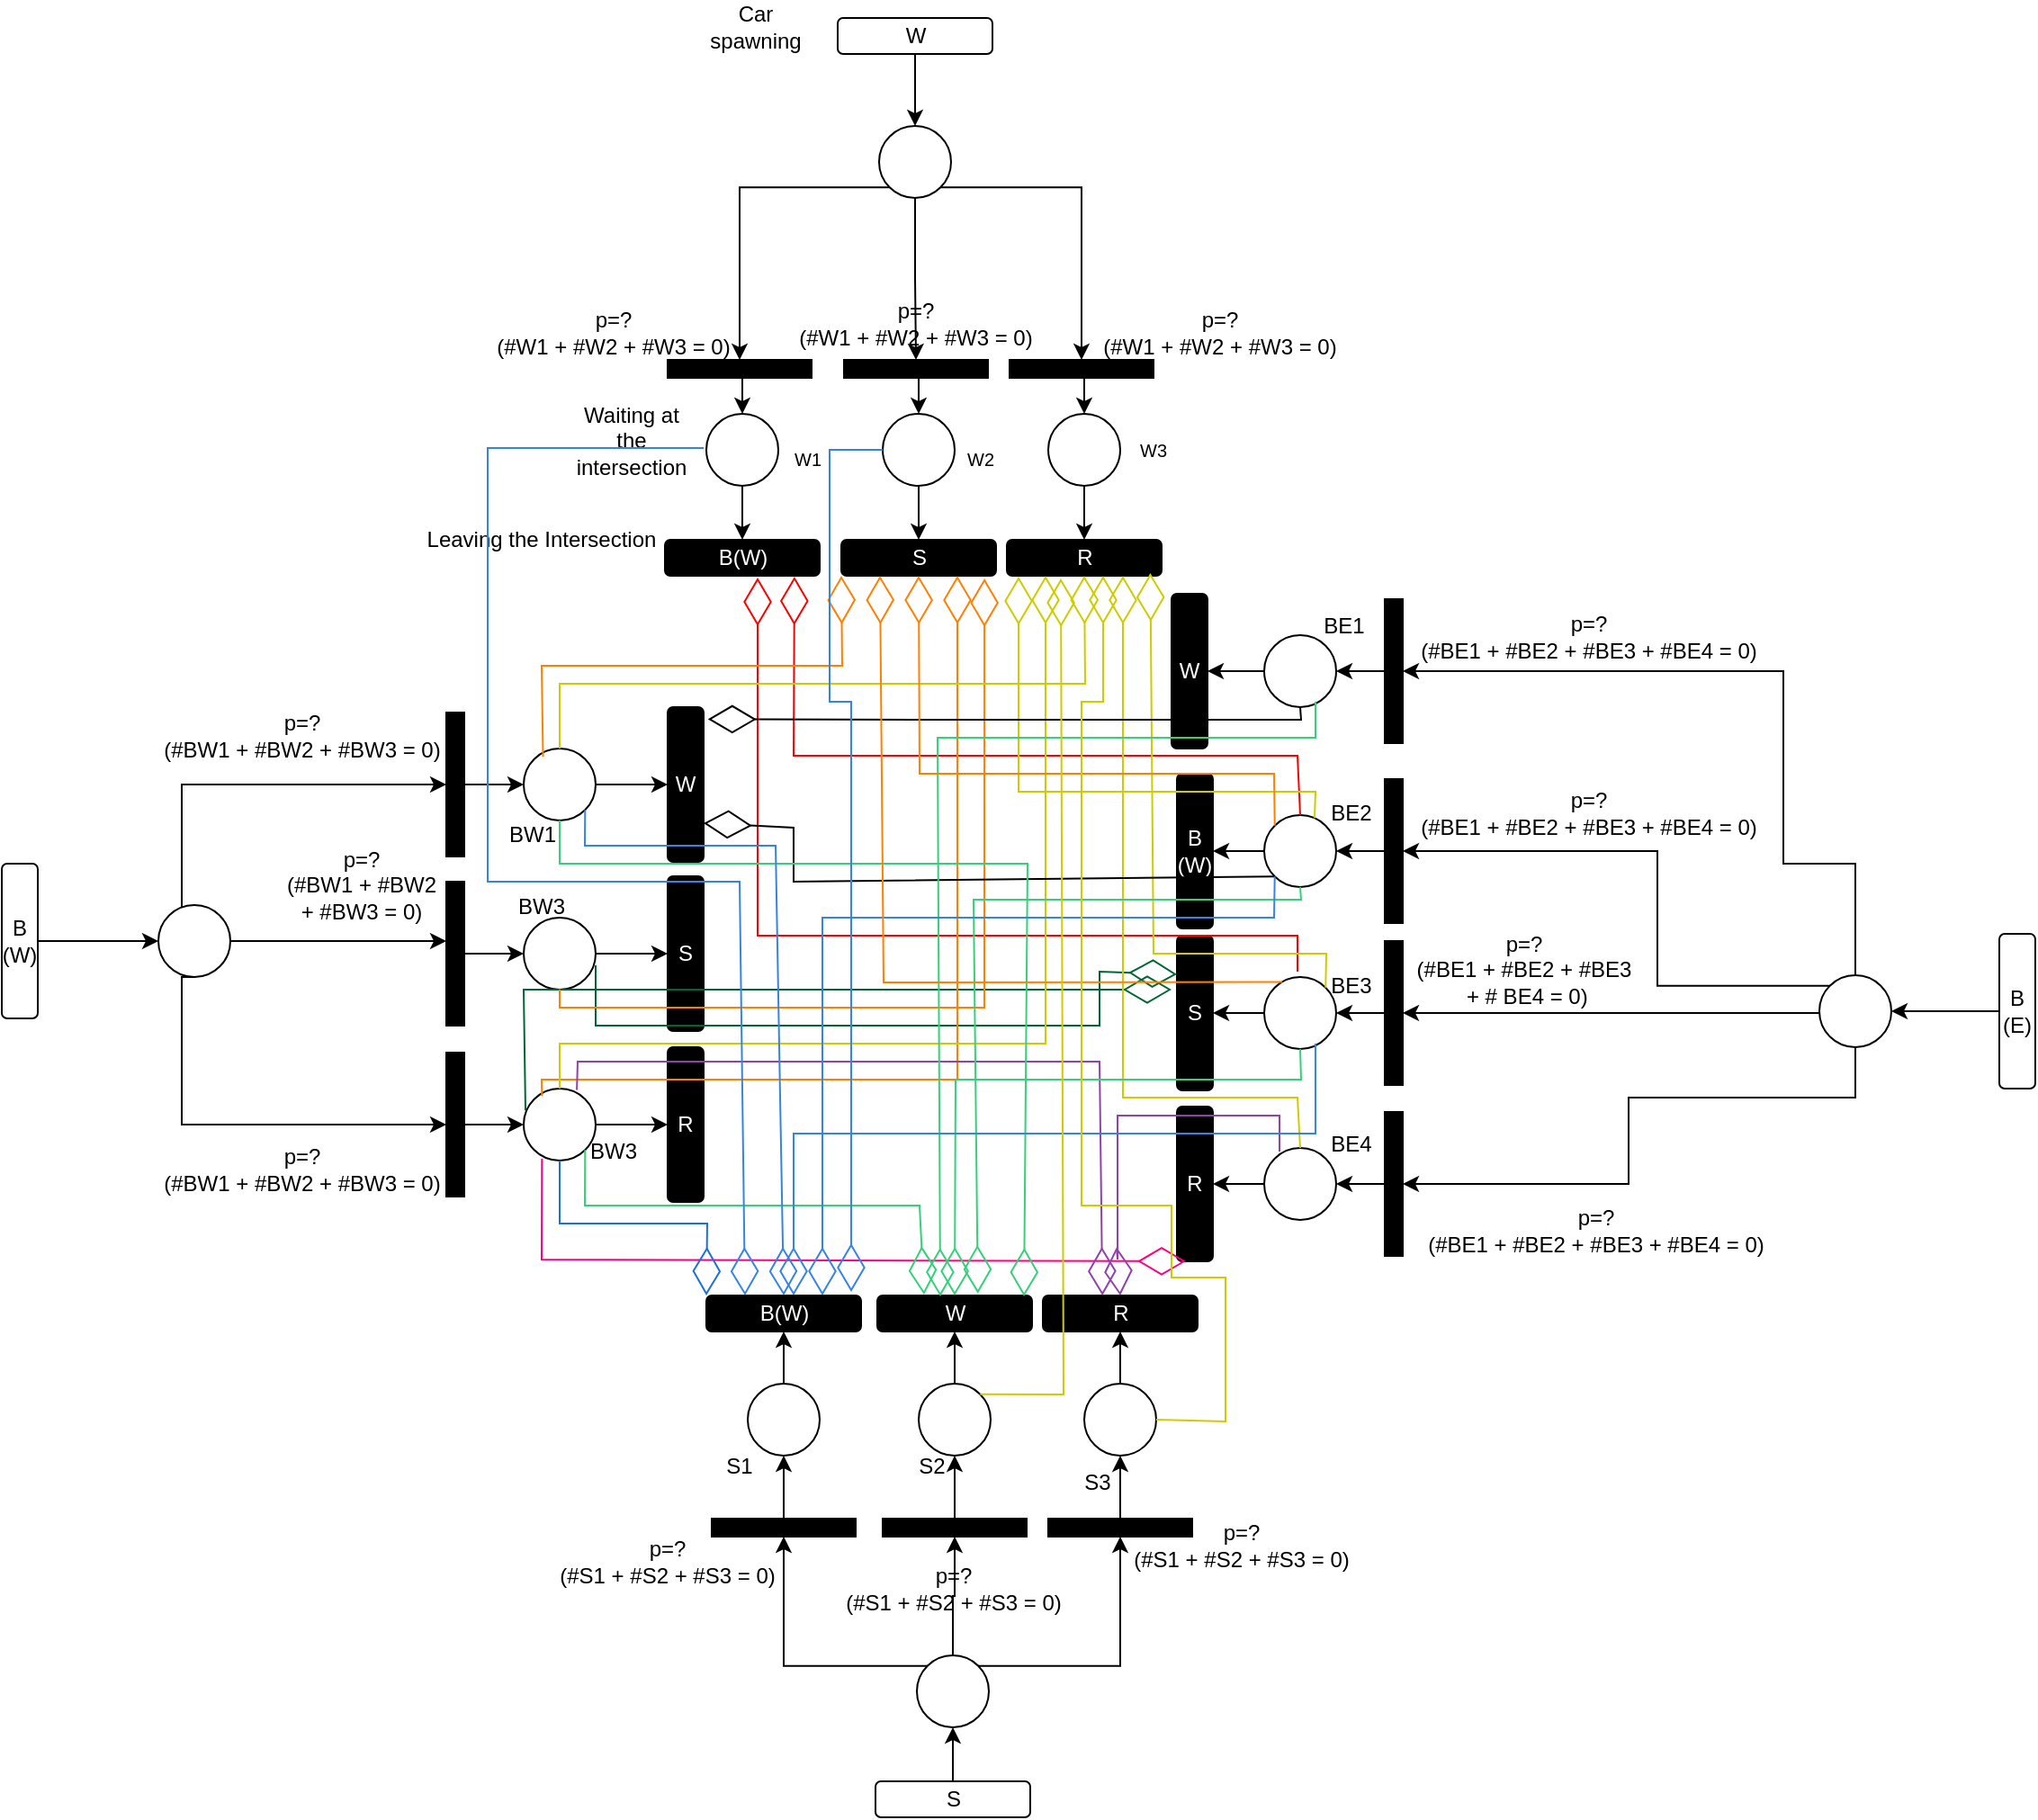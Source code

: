 <mxfile version="21.3.4" type="device">
  <diagram name="Seite-1" id="J1JaH65oGhmVgW9sgg0d">
    <mxGraphModel dx="1873" dy="1652" grid="1" gridSize="10" guides="1" tooltips="1" connect="1" arrows="1" fold="1" page="1" pageScale="1" pageWidth="827" pageHeight="1169" math="0" shadow="0">
      <root>
        <mxCell id="0" />
        <mxCell id="1" parent="0" />
        <mxCell id="2KHo1GsG6ItX4onLpzNj-12" style="edgeStyle=orthogonalEdgeStyle;rounded=0;orthogonalLoop=1;jettySize=auto;html=1;exitX=0;exitY=1;exitDx=0;exitDy=0;entryX=0.5;entryY=0;entryDx=0;entryDy=0;" parent="1" source="2KHo1GsG6ItX4onLpzNj-1" target="2KHo1GsG6ItX4onLpzNj-2" edge="1">
          <mxGeometry relative="1" as="geometry" />
        </mxCell>
        <mxCell id="2KHo1GsG6ItX4onLpzNj-13" style="edgeStyle=orthogonalEdgeStyle;rounded=0;orthogonalLoop=1;jettySize=auto;html=1;exitX=0.5;exitY=1;exitDx=0;exitDy=0;entryX=0.5;entryY=0;entryDx=0;entryDy=0;" parent="1" source="2KHo1GsG6ItX4onLpzNj-1" target="2KHo1GsG6ItX4onLpzNj-4" edge="1">
          <mxGeometry relative="1" as="geometry" />
        </mxCell>
        <mxCell id="2KHo1GsG6ItX4onLpzNj-14" style="edgeStyle=orthogonalEdgeStyle;rounded=0;orthogonalLoop=1;jettySize=auto;html=1;exitX=1;exitY=1;exitDx=0;exitDy=0;entryX=0.5;entryY=0;entryDx=0;entryDy=0;" parent="1" source="2KHo1GsG6ItX4onLpzNj-1" target="2KHo1GsG6ItX4onLpzNj-5" edge="1">
          <mxGeometry relative="1" as="geometry" />
        </mxCell>
        <mxCell id="2KHo1GsG6ItX4onLpzNj-1" value="" style="ellipse;whiteSpace=wrap;html=1;aspect=fixed;" parent="1" vertex="1">
          <mxGeometry x="387.5" y="30" width="40" height="40" as="geometry" />
        </mxCell>
        <mxCell id="2KHo1GsG6ItX4onLpzNj-19" style="edgeStyle=orthogonalEdgeStyle;rounded=0;orthogonalLoop=1;jettySize=auto;html=1;exitX=0.5;exitY=1;exitDx=0;exitDy=0;entryX=0.5;entryY=0;entryDx=0;entryDy=0;" parent="1" source="2KHo1GsG6ItX4onLpzNj-2" target="2KHo1GsG6ItX4onLpzNj-16" edge="1">
          <mxGeometry relative="1" as="geometry">
            <mxPoint x="310" y="180" as="targetPoint" />
          </mxGeometry>
        </mxCell>
        <mxCell id="2KHo1GsG6ItX4onLpzNj-2" value="" style="rounded=0;whiteSpace=wrap;html=1;fillColor=#000000;" parent="1" vertex="1">
          <mxGeometry x="270" y="160" width="80" height="10" as="geometry" />
        </mxCell>
        <mxCell id="ER3_RZUJ1QpRDtZuvYKQ-4" style="edgeStyle=orthogonalEdgeStyle;rounded=0;orthogonalLoop=1;jettySize=auto;html=1;" parent="1" source="2KHo1GsG6ItX4onLpzNj-3" target="2KHo1GsG6ItX4onLpzNj-1" edge="1">
          <mxGeometry relative="1" as="geometry" />
        </mxCell>
        <mxCell id="2KHo1GsG6ItX4onLpzNj-3" value="W" style="rounded=1;whiteSpace=wrap;html=1;" parent="1" vertex="1">
          <mxGeometry x="364.5" y="-30" width="86" height="20" as="geometry" />
        </mxCell>
        <mxCell id="2KHo1GsG6ItX4onLpzNj-20" style="edgeStyle=orthogonalEdgeStyle;rounded=0;orthogonalLoop=1;jettySize=auto;html=1;exitX=0.5;exitY=1;exitDx=0;exitDy=0;entryX=0.5;entryY=0;entryDx=0;entryDy=0;" parent="1" source="2KHo1GsG6ItX4onLpzNj-4" target="2KHo1GsG6ItX4onLpzNj-17" edge="1">
          <mxGeometry relative="1" as="geometry" />
        </mxCell>
        <mxCell id="2KHo1GsG6ItX4onLpzNj-4" value="" style="rounded=0;whiteSpace=wrap;html=1;fillColor=#000000;" parent="1" vertex="1">
          <mxGeometry x="368" y="160" width="80" height="10" as="geometry" />
        </mxCell>
        <mxCell id="2KHo1GsG6ItX4onLpzNj-21" style="edgeStyle=orthogonalEdgeStyle;rounded=0;orthogonalLoop=1;jettySize=auto;html=1;exitX=0.5;exitY=1;exitDx=0;exitDy=0;entryX=0.5;entryY=0;entryDx=0;entryDy=0;" parent="1" source="2KHo1GsG6ItX4onLpzNj-5" target="2KHo1GsG6ItX4onLpzNj-18" edge="1">
          <mxGeometry relative="1" as="geometry" />
        </mxCell>
        <mxCell id="2KHo1GsG6ItX4onLpzNj-5" value="" style="rounded=0;whiteSpace=wrap;html=1;fillColor=#000000;" parent="1" vertex="1">
          <mxGeometry x="460" y="160" width="80" height="10" as="geometry" />
        </mxCell>
        <mxCell id="2KHo1GsG6ItX4onLpzNj-26" style="edgeStyle=orthogonalEdgeStyle;rounded=0;orthogonalLoop=1;jettySize=auto;html=1;exitX=0.5;exitY=1;exitDx=0;exitDy=0;entryX=0.5;entryY=0;entryDx=0;entryDy=0;" parent="1" source="2KHo1GsG6ItX4onLpzNj-16" target="2KHo1GsG6ItX4onLpzNj-25" edge="1">
          <mxGeometry relative="1" as="geometry" />
        </mxCell>
        <mxCell id="2KHo1GsG6ItX4onLpzNj-16" value="" style="ellipse;whiteSpace=wrap;html=1;aspect=fixed;" parent="1" vertex="1">
          <mxGeometry x="291.5" y="190" width="40" height="40" as="geometry" />
        </mxCell>
        <mxCell id="2KHo1GsG6ItX4onLpzNj-28" style="edgeStyle=orthogonalEdgeStyle;rounded=0;orthogonalLoop=1;jettySize=auto;html=1;exitX=0.5;exitY=1;exitDx=0;exitDy=0;" parent="1" source="2KHo1GsG6ItX4onLpzNj-17" target="2KHo1GsG6ItX4onLpzNj-27" edge="1">
          <mxGeometry relative="1" as="geometry" />
        </mxCell>
        <mxCell id="2KHo1GsG6ItX4onLpzNj-17" value="" style="ellipse;whiteSpace=wrap;html=1;aspect=fixed;" parent="1" vertex="1">
          <mxGeometry x="389.5" y="190" width="40" height="40" as="geometry" />
        </mxCell>
        <mxCell id="2KHo1GsG6ItX4onLpzNj-30" style="edgeStyle=orthogonalEdgeStyle;rounded=0;orthogonalLoop=1;jettySize=auto;html=1;exitX=0.5;exitY=1;exitDx=0;exitDy=0;entryX=0.5;entryY=0;entryDx=0;entryDy=0;" parent="1" source="2KHo1GsG6ItX4onLpzNj-18" target="2KHo1GsG6ItX4onLpzNj-29" edge="1">
          <mxGeometry relative="1" as="geometry" />
        </mxCell>
        <mxCell id="2KHo1GsG6ItX4onLpzNj-18" value="" style="ellipse;whiteSpace=wrap;html=1;aspect=fixed;" parent="1" vertex="1">
          <mxGeometry x="481.5" y="190" width="40" height="40" as="geometry" />
        </mxCell>
        <mxCell id="2KHo1GsG6ItX4onLpzNj-25" value="&lt;span style=&quot;background-color: rgb(0, 0, 0);&quot;&gt;&lt;font color=&quot;#ffffff&quot;&gt;B(W)&lt;/font&gt;&lt;/span&gt;" style="rounded=1;whiteSpace=wrap;html=1;fillColor=#000000;" parent="1" vertex="1">
          <mxGeometry x="268.5" y="260" width="86" height="20" as="geometry" />
        </mxCell>
        <mxCell id="2KHo1GsG6ItX4onLpzNj-27" value="&lt;font color=&quot;#ffffff&quot;&gt;S&lt;/font&gt;" style="rounded=1;whiteSpace=wrap;html=1;fillColor=#000000;" parent="1" vertex="1">
          <mxGeometry x="366.5" y="260" width="86" height="20" as="geometry" />
        </mxCell>
        <mxCell id="2KHo1GsG6ItX4onLpzNj-29" value="&lt;font color=&quot;#ffffff&quot;&gt;R&lt;/font&gt;" style="rounded=1;whiteSpace=wrap;html=1;fillColor=#000000;" parent="1" vertex="1">
          <mxGeometry x="458.5" y="260" width="86" height="20" as="geometry" />
        </mxCell>
        <mxCell id="2KHo1GsG6ItX4onLpzNj-31" style="edgeStyle=orthogonalEdgeStyle;rounded=0;orthogonalLoop=1;jettySize=auto;html=1;exitX=0;exitY=0;exitDx=0;exitDy=0;entryX=0.5;entryY=0;entryDx=0;entryDy=0;" parent="1" source="2KHo1GsG6ItX4onLpzNj-34" target="2KHo1GsG6ItX4onLpzNj-36" edge="1">
          <mxGeometry relative="1" as="geometry">
            <Array as="points">
              <mxPoint x="820" y="508" />
              <mxPoint x="820" y="433" />
            </Array>
          </mxGeometry>
        </mxCell>
        <mxCell id="2KHo1GsG6ItX4onLpzNj-32" style="edgeStyle=orthogonalEdgeStyle;rounded=0;orthogonalLoop=1;jettySize=auto;html=1;entryX=0.5;entryY=0;entryDx=0;entryDy=0;exitX=0;exitY=0.5;exitDx=0;exitDy=0;" parent="1" source="2KHo1GsG6ItX4onLpzNj-34" target="2KHo1GsG6ItX4onLpzNj-40" edge="1">
          <mxGeometry relative="1" as="geometry">
            <mxPoint x="940" y="530" as="sourcePoint" />
            <Array as="points">
              <mxPoint x="870" y="523" />
              <mxPoint x="870" y="523" />
            </Array>
          </mxGeometry>
        </mxCell>
        <mxCell id="2KHo1GsG6ItX4onLpzNj-33" style="edgeStyle=orthogonalEdgeStyle;rounded=0;orthogonalLoop=1;jettySize=auto;html=1;exitX=0.5;exitY=1;exitDx=0;exitDy=0;entryX=0.5;entryY=0;entryDx=0;entryDy=0;" parent="1" source="2KHo1GsG6ItX4onLpzNj-34" target="2KHo1GsG6ItX4onLpzNj-42" edge="1">
          <mxGeometry relative="1" as="geometry">
            <Array as="points">
              <mxPoint x="930" y="570" />
              <mxPoint x="804" y="570" />
              <mxPoint x="804" y="618" />
            </Array>
          </mxGeometry>
        </mxCell>
        <mxCell id="2KHo1GsG6ItX4onLpzNj-118" style="edgeStyle=orthogonalEdgeStyle;rounded=0;orthogonalLoop=1;jettySize=auto;html=1;exitX=0.5;exitY=0;exitDx=0;exitDy=0;entryX=0.5;entryY=0;entryDx=0;entryDy=0;" parent="1" source="2KHo1GsG6ItX4onLpzNj-34" target="2KHo1GsG6ItX4onLpzNj-115" edge="1">
          <mxGeometry relative="1" as="geometry">
            <Array as="points">
              <mxPoint x="930" y="440" />
              <mxPoint x="890" y="440" />
              <mxPoint x="890" y="333" />
            </Array>
          </mxGeometry>
        </mxCell>
        <mxCell id="2KHo1GsG6ItX4onLpzNj-34" value="" style="ellipse;whiteSpace=wrap;html=1;aspect=fixed;flipH=1;flipV=1;" parent="1" vertex="1">
          <mxGeometry x="910" y="502" width="40" height="40" as="geometry" />
        </mxCell>
        <mxCell id="2KHo1GsG6ItX4onLpzNj-35" style="edgeStyle=orthogonalEdgeStyle;rounded=0;orthogonalLoop=1;jettySize=auto;html=1;exitX=0.5;exitY=1;exitDx=0;exitDy=0;" parent="1" source="2KHo1GsG6ItX4onLpzNj-36" target="2KHo1GsG6ItX4onLpzNj-44" edge="1">
          <mxGeometry relative="1" as="geometry" />
        </mxCell>
        <mxCell id="2KHo1GsG6ItX4onLpzNj-36" value="" style="rounded=0;whiteSpace=wrap;html=1;flipH=1;flipV=1;direction=south;fillColor=#000000;" parent="1" vertex="1">
          <mxGeometry x="668.5" y="393" width="10" height="80" as="geometry" />
        </mxCell>
        <mxCell id="2KHo1GsG6ItX4onLpzNj-37" style="edgeStyle=orthogonalEdgeStyle;rounded=0;orthogonalLoop=1;jettySize=auto;html=1;exitX=0.5;exitY=1;exitDx=0;exitDy=0;" parent="1" source="2KHo1GsG6ItX4onLpzNj-38" target="2KHo1GsG6ItX4onLpzNj-34" edge="1">
          <mxGeometry relative="1" as="geometry" />
        </mxCell>
        <mxCell id="2KHo1GsG6ItX4onLpzNj-38" value="&lt;div&gt;B&lt;/div&gt;&lt;div&gt;(E)&lt;/div&gt;" style="rounded=1;whiteSpace=wrap;html=1;flipH=1;flipV=1;direction=south;" parent="1" vertex="1">
          <mxGeometry x="1010" y="479" width="20" height="86" as="geometry" />
        </mxCell>
        <mxCell id="2KHo1GsG6ItX4onLpzNj-39" style="edgeStyle=orthogonalEdgeStyle;rounded=0;orthogonalLoop=1;jettySize=auto;html=1;exitX=0.5;exitY=1;exitDx=0;exitDy=0;entryX=1;entryY=0.5;entryDx=0;entryDy=0;" parent="1" source="2KHo1GsG6ItX4onLpzNj-40" target="2KHo1GsG6ItX4onLpzNj-46" edge="1">
          <mxGeometry relative="1" as="geometry" />
        </mxCell>
        <mxCell id="2KHo1GsG6ItX4onLpzNj-40" value="" style="rounded=0;whiteSpace=wrap;html=1;flipH=1;flipV=1;direction=south;fillColor=#000000;" parent="1" vertex="1">
          <mxGeometry x="668.5" y="483" width="10" height="80" as="geometry" />
        </mxCell>
        <mxCell id="2KHo1GsG6ItX4onLpzNj-41" style="edgeStyle=orthogonalEdgeStyle;rounded=0;orthogonalLoop=1;jettySize=auto;html=1;exitX=0.5;exitY=1;exitDx=0;exitDy=0;entryX=1;entryY=0.5;entryDx=0;entryDy=0;" parent="1" source="2KHo1GsG6ItX4onLpzNj-42" target="2KHo1GsG6ItX4onLpzNj-48" edge="1">
          <mxGeometry relative="1" as="geometry" />
        </mxCell>
        <mxCell id="2KHo1GsG6ItX4onLpzNj-42" value="" style="rounded=0;whiteSpace=wrap;html=1;flipH=1;flipV=1;direction=south;fillColor=#000000;" parent="1" vertex="1">
          <mxGeometry x="668.5" y="578" width="10" height="80" as="geometry" />
        </mxCell>
        <mxCell id="2KHo1GsG6ItX4onLpzNj-43" style="edgeStyle=orthogonalEdgeStyle;rounded=0;orthogonalLoop=1;jettySize=auto;html=1;entryX=0.5;entryY=0;entryDx=0;entryDy=0;" parent="1" source="2KHo1GsG6ItX4onLpzNj-44" target="2KHo1GsG6ItX4onLpzNj-49" edge="1">
          <mxGeometry relative="1" as="geometry" />
        </mxCell>
        <mxCell id="2KHo1GsG6ItX4onLpzNj-44" value="" style="ellipse;whiteSpace=wrap;html=1;aspect=fixed;flipH=1;flipV=1;" parent="1" vertex="1">
          <mxGeometry x="601.5" y="413" width="40" height="40" as="geometry" />
        </mxCell>
        <mxCell id="2KHo1GsG6ItX4onLpzNj-45" style="edgeStyle=orthogonalEdgeStyle;rounded=0;orthogonalLoop=1;jettySize=auto;html=1;exitX=0;exitY=0.5;exitDx=0;exitDy=0;" parent="1" source="2KHo1GsG6ItX4onLpzNj-46" target="2KHo1GsG6ItX4onLpzNj-50" edge="1">
          <mxGeometry relative="1" as="geometry" />
        </mxCell>
        <mxCell id="2KHo1GsG6ItX4onLpzNj-46" value="" style="ellipse;whiteSpace=wrap;html=1;aspect=fixed;flipH=1;flipV=1;" parent="1" vertex="1">
          <mxGeometry x="601.5" y="503" width="40" height="40" as="geometry" />
        </mxCell>
        <mxCell id="2KHo1GsG6ItX4onLpzNj-47" style="edgeStyle=orthogonalEdgeStyle;rounded=0;orthogonalLoop=1;jettySize=auto;html=1;exitX=0;exitY=0.5;exitDx=0;exitDy=0;entryX=0.5;entryY=0;entryDx=0;entryDy=0;" parent="1" source="2KHo1GsG6ItX4onLpzNj-48" target="2KHo1GsG6ItX4onLpzNj-51" edge="1">
          <mxGeometry relative="1" as="geometry" />
        </mxCell>
        <mxCell id="2KHo1GsG6ItX4onLpzNj-48" value="" style="ellipse;whiteSpace=wrap;html=1;aspect=fixed;flipH=1;flipV=1;" parent="1" vertex="1">
          <mxGeometry x="601.5" y="598" width="40" height="40" as="geometry" />
        </mxCell>
        <mxCell id="2KHo1GsG6ItX4onLpzNj-49" value="&lt;div&gt;&lt;font color=&quot;#ffffff&quot;&gt;B&lt;/font&gt;&lt;/div&gt;&lt;div&gt;&lt;font color=&quot;#ffffff&quot;&gt;(W)&lt;/font&gt;&lt;/div&gt;" style="rounded=1;whiteSpace=wrap;html=1;flipH=1;flipV=1;direction=south;fillColor=#000000;" parent="1" vertex="1">
          <mxGeometry x="553" y="390" width="20" height="86" as="geometry" />
        </mxCell>
        <mxCell id="2KHo1GsG6ItX4onLpzNj-50" value="&lt;font color=&quot;#ffffff&quot;&gt;S&lt;/font&gt;" style="rounded=1;whiteSpace=wrap;html=1;flipH=1;flipV=1;direction=south;fillColor=#000000;" parent="1" vertex="1">
          <mxGeometry x="553" y="480" width="20" height="86" as="geometry" />
        </mxCell>
        <mxCell id="2KHo1GsG6ItX4onLpzNj-51" value="&lt;font color=&quot;#ffffff&quot;&gt;R&lt;/font&gt;" style="rounded=1;whiteSpace=wrap;html=1;flipH=1;flipV=1;direction=south;fillColor=#000000;" parent="1" vertex="1">
          <mxGeometry x="553" y="575" width="20" height="86" as="geometry" />
        </mxCell>
        <mxCell id="2KHo1GsG6ItX4onLpzNj-54" style="edgeStyle=orthogonalEdgeStyle;rounded=0;orthogonalLoop=1;jettySize=auto;html=1;exitX=1;exitY=0;exitDx=0;exitDy=0;entryX=0.5;entryY=1;entryDx=0;entryDy=0;" parent="1" source="2KHo1GsG6ItX4onLpzNj-57" target="2KHo1GsG6ItX4onLpzNj-59" edge="1">
          <mxGeometry relative="1" as="geometry">
            <Array as="points">
              <mxPoint y="476" />
              <mxPoint y="396" />
            </Array>
          </mxGeometry>
        </mxCell>
        <mxCell id="2KHo1GsG6ItX4onLpzNj-55" style="edgeStyle=orthogonalEdgeStyle;rounded=0;orthogonalLoop=1;jettySize=auto;html=1;entryX=0.413;entryY=1;entryDx=0;entryDy=0;entryPerimeter=0;" parent="1" source="2KHo1GsG6ItX4onLpzNj-57" target="2KHo1GsG6ItX4onLpzNj-63" edge="1">
          <mxGeometry relative="1" as="geometry" />
        </mxCell>
        <mxCell id="2KHo1GsG6ItX4onLpzNj-56" style="edgeStyle=orthogonalEdgeStyle;rounded=0;orthogonalLoop=1;jettySize=auto;html=1;entryX=0.5;entryY=1;entryDx=0;entryDy=0;exitX=0.5;exitY=1;exitDx=0;exitDy=0;" parent="1" source="2KHo1GsG6ItX4onLpzNj-57" target="2KHo1GsG6ItX4onLpzNj-65" edge="1">
          <mxGeometry relative="1" as="geometry">
            <mxPoint x="-20" y="490" as="sourcePoint" />
            <Array as="points">
              <mxPoint y="585" />
            </Array>
          </mxGeometry>
        </mxCell>
        <mxCell id="2KHo1GsG6ItX4onLpzNj-57" value="" style="ellipse;whiteSpace=wrap;html=1;aspect=fixed;flipH=0;flipV=0;" parent="1" vertex="1">
          <mxGeometry x="-13" y="463" width="40" height="40" as="geometry" />
        </mxCell>
        <mxCell id="2KHo1GsG6ItX4onLpzNj-58" style="edgeStyle=orthogonalEdgeStyle;rounded=0;orthogonalLoop=1;jettySize=auto;html=1;exitX=0.5;exitY=0;exitDx=0;exitDy=0;" parent="1" source="2KHo1GsG6ItX4onLpzNj-59" target="2KHo1GsG6ItX4onLpzNj-67" edge="1">
          <mxGeometry relative="1" as="geometry" />
        </mxCell>
        <mxCell id="2KHo1GsG6ItX4onLpzNj-59" value="" style="rounded=0;whiteSpace=wrap;html=1;flipH=0;flipV=0;direction=south;fillColor=#000000;" parent="1" vertex="1">
          <mxGeometry x="147" y="356" width="10" height="80" as="geometry" />
        </mxCell>
        <mxCell id="2KHo1GsG6ItX4onLpzNj-60" style="edgeStyle=orthogonalEdgeStyle;rounded=0;orthogonalLoop=1;jettySize=auto;html=1;exitX=0.5;exitY=0;exitDx=0;exitDy=0;" parent="1" source="2KHo1GsG6ItX4onLpzNj-61" target="2KHo1GsG6ItX4onLpzNj-57" edge="1">
          <mxGeometry relative="1" as="geometry" />
        </mxCell>
        <mxCell id="2KHo1GsG6ItX4onLpzNj-61" value="&lt;div&gt;B&lt;/div&gt;&lt;div&gt;(W)&lt;/div&gt;" style="rounded=1;whiteSpace=wrap;html=1;flipH=0;flipV=0;direction=south;" parent="1" vertex="1">
          <mxGeometry x="-100" y="440" width="20" height="86" as="geometry" />
        </mxCell>
        <mxCell id="2KHo1GsG6ItX4onLpzNj-62" style="edgeStyle=orthogonalEdgeStyle;rounded=0;orthogonalLoop=1;jettySize=auto;html=1;exitX=0.5;exitY=0;exitDx=0;exitDy=0;entryX=0;entryY=0.5;entryDx=0;entryDy=0;" parent="1" source="2KHo1GsG6ItX4onLpzNj-63" target="2KHo1GsG6ItX4onLpzNj-69" edge="1">
          <mxGeometry relative="1" as="geometry" />
        </mxCell>
        <mxCell id="2KHo1GsG6ItX4onLpzNj-63" value="" style="rounded=0;whiteSpace=wrap;html=1;flipH=0;flipV=0;direction=south;fillColor=#000000;" parent="1" vertex="1">
          <mxGeometry x="147" y="450" width="10" height="80" as="geometry" />
        </mxCell>
        <mxCell id="2KHo1GsG6ItX4onLpzNj-64" style="edgeStyle=orthogonalEdgeStyle;rounded=0;orthogonalLoop=1;jettySize=auto;html=1;exitX=0.5;exitY=0;exitDx=0;exitDy=0;entryX=0;entryY=0.5;entryDx=0;entryDy=0;" parent="1" source="2KHo1GsG6ItX4onLpzNj-65" target="2KHo1GsG6ItX4onLpzNj-71" edge="1">
          <mxGeometry relative="1" as="geometry" />
        </mxCell>
        <mxCell id="2KHo1GsG6ItX4onLpzNj-65" value="" style="rounded=0;whiteSpace=wrap;html=1;flipH=0;flipV=0;direction=south;fillColor=#000000;" parent="1" vertex="1">
          <mxGeometry x="147" y="545" width="10" height="80" as="geometry" />
        </mxCell>
        <mxCell id="2KHo1GsG6ItX4onLpzNj-66" style="edgeStyle=orthogonalEdgeStyle;rounded=0;orthogonalLoop=1;jettySize=auto;html=1;entryX=0.5;entryY=1;entryDx=0;entryDy=0;" parent="1" source="2KHo1GsG6ItX4onLpzNj-67" target="2KHo1GsG6ItX4onLpzNj-72" edge="1">
          <mxGeometry relative="1" as="geometry" />
        </mxCell>
        <mxCell id="2KHo1GsG6ItX4onLpzNj-67" value="" style="ellipse;whiteSpace=wrap;html=1;aspect=fixed;flipH=0;flipV=0;" parent="1" vertex="1">
          <mxGeometry x="190" y="376" width="40" height="40" as="geometry" />
        </mxCell>
        <mxCell id="2KHo1GsG6ItX4onLpzNj-68" style="edgeStyle=orthogonalEdgeStyle;rounded=0;orthogonalLoop=1;jettySize=auto;html=1;exitX=1;exitY=0.5;exitDx=0;exitDy=0;" parent="1" source="2KHo1GsG6ItX4onLpzNj-69" target="2KHo1GsG6ItX4onLpzNj-73" edge="1">
          <mxGeometry relative="1" as="geometry" />
        </mxCell>
        <mxCell id="2KHo1GsG6ItX4onLpzNj-69" value="" style="ellipse;whiteSpace=wrap;html=1;aspect=fixed;flipH=0;flipV=0;" parent="1" vertex="1">
          <mxGeometry x="190" y="470" width="40" height="40" as="geometry" />
        </mxCell>
        <mxCell id="2KHo1GsG6ItX4onLpzNj-70" style="edgeStyle=orthogonalEdgeStyle;rounded=0;orthogonalLoop=1;jettySize=auto;html=1;exitX=1;exitY=0.5;exitDx=0;exitDy=0;entryX=0.5;entryY=1;entryDx=0;entryDy=0;" parent="1" source="2KHo1GsG6ItX4onLpzNj-71" target="2KHo1GsG6ItX4onLpzNj-74" edge="1">
          <mxGeometry relative="1" as="geometry" />
        </mxCell>
        <mxCell id="2KHo1GsG6ItX4onLpzNj-71" value="" style="ellipse;whiteSpace=wrap;html=1;aspect=fixed;flipH=0;flipV=0;" parent="1" vertex="1">
          <mxGeometry x="190" y="565" width="40" height="40" as="geometry" />
        </mxCell>
        <mxCell id="2KHo1GsG6ItX4onLpzNj-72" value="&lt;font color=&quot;#ffffff&quot;&gt;W&lt;/font&gt;" style="rounded=1;whiteSpace=wrap;html=1;flipH=0;flipV=0;direction=south;fillColor=#000000;" parent="1" vertex="1">
          <mxGeometry x="270" y="353" width="20" height="86" as="geometry" />
        </mxCell>
        <mxCell id="2KHo1GsG6ItX4onLpzNj-73" value="&lt;font color=&quot;#ffffff&quot;&gt;S&lt;/font&gt;" style="rounded=1;whiteSpace=wrap;html=1;flipH=0;flipV=0;direction=south;fillColor=#000000;" parent="1" vertex="1">
          <mxGeometry x="270" y="447" width="20" height="86" as="geometry" />
        </mxCell>
        <mxCell id="2KHo1GsG6ItX4onLpzNj-74" value="&lt;font color=&quot;#ffffff&quot;&gt;R&lt;/font&gt;" style="rounded=1;whiteSpace=wrap;html=1;flipH=0;flipV=0;direction=south;fillColor=#000000;" parent="1" vertex="1">
          <mxGeometry x="270" y="542" width="20" height="86" as="geometry" />
        </mxCell>
        <mxCell id="2KHo1GsG6ItX4onLpzNj-76" style="edgeStyle=orthogonalEdgeStyle;rounded=0;orthogonalLoop=1;jettySize=auto;html=1;exitX=0;exitY=0;exitDx=0;exitDy=0;entryX=0.5;entryY=0;entryDx=0;entryDy=0;" parent="1" source="2KHo1GsG6ItX4onLpzNj-79" target="2KHo1GsG6ItX4onLpzNj-81" edge="1">
          <mxGeometry relative="1" as="geometry" />
        </mxCell>
        <mxCell id="2KHo1GsG6ItX4onLpzNj-77" style="edgeStyle=orthogonalEdgeStyle;rounded=0;orthogonalLoop=1;jettySize=auto;html=1;entryX=0.5;entryY=0;entryDx=0;entryDy=0;" parent="1" source="2KHo1GsG6ItX4onLpzNj-79" target="2KHo1GsG6ItX4onLpzNj-85" edge="1">
          <mxGeometry relative="1" as="geometry" />
        </mxCell>
        <mxCell id="2KHo1GsG6ItX4onLpzNj-78" style="edgeStyle=orthogonalEdgeStyle;rounded=0;orthogonalLoop=1;jettySize=auto;html=1;exitX=0;exitY=0;exitDx=0;exitDy=0;entryX=0.5;entryY=0;entryDx=0;entryDy=0;" parent="1" source="2KHo1GsG6ItX4onLpzNj-79" target="2KHo1GsG6ItX4onLpzNj-87" edge="1">
          <mxGeometry relative="1" as="geometry" />
        </mxCell>
        <mxCell id="2KHo1GsG6ItX4onLpzNj-79" value="" style="ellipse;whiteSpace=wrap;html=1;aspect=fixed;flipH=1;flipV=1;" parent="1" vertex="1">
          <mxGeometry x="408.5" y="880" width="40" height="40" as="geometry" />
        </mxCell>
        <mxCell id="2KHo1GsG6ItX4onLpzNj-80" style="edgeStyle=orthogonalEdgeStyle;rounded=0;orthogonalLoop=1;jettySize=auto;html=1;exitX=0.5;exitY=1;exitDx=0;exitDy=0;" parent="1" source="2KHo1GsG6ItX4onLpzNj-81" target="2KHo1GsG6ItX4onLpzNj-89" edge="1">
          <mxGeometry relative="1" as="geometry" />
        </mxCell>
        <mxCell id="2KHo1GsG6ItX4onLpzNj-81" value="" style="rounded=0;whiteSpace=wrap;html=1;flipH=1;flipV=1;direction=west;fillColor=#000000;" parent="1" vertex="1">
          <mxGeometry x="481.5" y="804" width="80" height="10" as="geometry" />
        </mxCell>
        <mxCell id="2KHo1GsG6ItX4onLpzNj-82" style="edgeStyle=orthogonalEdgeStyle;rounded=0;orthogonalLoop=1;jettySize=auto;html=1;exitX=0.5;exitY=1;exitDx=0;exitDy=0;" parent="1" source="2KHo1GsG6ItX4onLpzNj-83" target="2KHo1GsG6ItX4onLpzNj-79" edge="1">
          <mxGeometry relative="1" as="geometry" />
        </mxCell>
        <mxCell id="2KHo1GsG6ItX4onLpzNj-83" value="S" style="rounded=1;whiteSpace=wrap;html=1;flipH=1;flipV=1;direction=west;" parent="1" vertex="1">
          <mxGeometry x="385.5" y="950" width="86" height="20" as="geometry" />
        </mxCell>
        <mxCell id="2KHo1GsG6ItX4onLpzNj-84" style="edgeStyle=orthogonalEdgeStyle;rounded=0;orthogonalLoop=1;jettySize=auto;html=1;exitX=0.5;exitY=1;exitDx=0;exitDy=0;entryX=0.5;entryY=1;entryDx=0;entryDy=0;" parent="1" source="2KHo1GsG6ItX4onLpzNj-85" target="2KHo1GsG6ItX4onLpzNj-91" edge="1">
          <mxGeometry relative="1" as="geometry" />
        </mxCell>
        <mxCell id="2KHo1GsG6ItX4onLpzNj-85" value="" style="rounded=0;whiteSpace=wrap;html=1;flipH=1;flipV=1;direction=west;fillColor=#000000;" parent="1" vertex="1">
          <mxGeometry x="389.5" y="804" width="80" height="10" as="geometry" />
        </mxCell>
        <mxCell id="2KHo1GsG6ItX4onLpzNj-86" style="edgeStyle=orthogonalEdgeStyle;rounded=0;orthogonalLoop=1;jettySize=auto;html=1;exitX=0.5;exitY=1;exitDx=0;exitDy=0;entryX=0.5;entryY=1;entryDx=0;entryDy=0;" parent="1" source="2KHo1GsG6ItX4onLpzNj-87" target="2KHo1GsG6ItX4onLpzNj-93" edge="1">
          <mxGeometry relative="1" as="geometry" />
        </mxCell>
        <mxCell id="2KHo1GsG6ItX4onLpzNj-87" value="" style="rounded=0;whiteSpace=wrap;html=1;flipH=1;flipV=1;direction=west;fillColor=#000000;" parent="1" vertex="1">
          <mxGeometry x="294.5" y="804" width="80" height="10" as="geometry" />
        </mxCell>
        <mxCell id="2KHo1GsG6ItX4onLpzNj-88" style="edgeStyle=orthogonalEdgeStyle;rounded=0;orthogonalLoop=1;jettySize=auto;html=1;entryX=0.5;entryY=0;entryDx=0;entryDy=0;" parent="1" source="2KHo1GsG6ItX4onLpzNj-89" target="2KHo1GsG6ItX4onLpzNj-94" edge="1">
          <mxGeometry relative="1" as="geometry" />
        </mxCell>
        <mxCell id="2KHo1GsG6ItX4onLpzNj-89" value="" style="ellipse;whiteSpace=wrap;html=1;aspect=fixed;flipH=1;flipV=1;" parent="1" vertex="1">
          <mxGeometry x="501.5" y="729" width="40" height="40" as="geometry" />
        </mxCell>
        <mxCell id="2KHo1GsG6ItX4onLpzNj-90" style="edgeStyle=orthogonalEdgeStyle;rounded=0;orthogonalLoop=1;jettySize=auto;html=1;exitX=0.5;exitY=0;exitDx=0;exitDy=0;" parent="1" source="2KHo1GsG6ItX4onLpzNj-91" target="2KHo1GsG6ItX4onLpzNj-95" edge="1">
          <mxGeometry relative="1" as="geometry" />
        </mxCell>
        <mxCell id="2KHo1GsG6ItX4onLpzNj-91" value="" style="ellipse;whiteSpace=wrap;html=1;aspect=fixed;flipH=1;flipV=1;" parent="1" vertex="1">
          <mxGeometry x="409.5" y="729" width="40" height="40" as="geometry" />
        </mxCell>
        <mxCell id="2KHo1GsG6ItX4onLpzNj-92" style="edgeStyle=orthogonalEdgeStyle;rounded=0;orthogonalLoop=1;jettySize=auto;html=1;exitX=0.5;exitY=0;exitDx=0;exitDy=0;entryX=0.5;entryY=0;entryDx=0;entryDy=0;" parent="1" source="2KHo1GsG6ItX4onLpzNj-93" target="2KHo1GsG6ItX4onLpzNj-96" edge="1">
          <mxGeometry relative="1" as="geometry" />
        </mxCell>
        <mxCell id="2KHo1GsG6ItX4onLpzNj-93" value="" style="ellipse;whiteSpace=wrap;html=1;aspect=fixed;flipH=1;flipV=1;" parent="1" vertex="1">
          <mxGeometry x="314.5" y="729" width="40" height="40" as="geometry" />
        </mxCell>
        <mxCell id="2KHo1GsG6ItX4onLpzNj-94" value="&lt;font color=&quot;#ffffff&quot;&gt;R&lt;/font&gt;" style="rounded=1;whiteSpace=wrap;html=1;flipH=1;flipV=1;direction=west;fillColor=#000000;" parent="1" vertex="1">
          <mxGeometry x="478.5" y="680" width="86" height="20" as="geometry" />
        </mxCell>
        <mxCell id="2KHo1GsG6ItX4onLpzNj-95" value="&lt;font color=&quot;#ffffff&quot;&gt;W&lt;/font&gt;" style="rounded=1;whiteSpace=wrap;html=1;flipH=1;flipV=1;direction=west;fillColor=#000000;" parent="1" vertex="1">
          <mxGeometry x="386.5" y="680" width="86" height="20" as="geometry" />
        </mxCell>
        <mxCell id="2KHo1GsG6ItX4onLpzNj-96" value="&lt;font color=&quot;#ffffff&quot;&gt;B(W)&lt;/font&gt;" style="rounded=1;whiteSpace=wrap;html=1;flipH=1;flipV=1;direction=west;fillColor=#000000;" parent="1" vertex="1">
          <mxGeometry x="291.5" y="680" width="86" height="20" as="geometry" />
        </mxCell>
        <mxCell id="2KHo1GsG6ItX4onLpzNj-101" value="BE2" style="text;html=1;strokeColor=none;fillColor=none;align=center;verticalAlign=middle;whiteSpace=wrap;rounded=0;" parent="1" vertex="1">
          <mxGeometry x="620" y="397" width="60" height="30" as="geometry" />
        </mxCell>
        <mxCell id="2KHo1GsG6ItX4onLpzNj-102" value="BE3" style="text;html=1;strokeColor=none;fillColor=none;align=center;verticalAlign=middle;whiteSpace=wrap;rounded=0;" parent="1" vertex="1">
          <mxGeometry x="620" y="492.5" width="60" height="30" as="geometry" />
        </mxCell>
        <mxCell id="2KHo1GsG6ItX4onLpzNj-103" value="BE4" style="text;html=1;strokeColor=none;fillColor=none;align=center;verticalAlign=middle;whiteSpace=wrap;rounded=0;" parent="1" vertex="1">
          <mxGeometry x="620" y="581" width="60" height="30" as="geometry" />
        </mxCell>
        <mxCell id="2KHo1GsG6ItX4onLpzNj-104" value="S1" style="text;html=1;strokeColor=none;fillColor=none;align=center;verticalAlign=middle;whiteSpace=wrap;rounded=0;" parent="1" vertex="1">
          <mxGeometry x="280" y="760" width="60" height="30" as="geometry" />
        </mxCell>
        <mxCell id="2KHo1GsG6ItX4onLpzNj-105" value="S2" style="text;html=1;strokeColor=none;fillColor=none;align=center;verticalAlign=middle;whiteSpace=wrap;rounded=0;" parent="1" vertex="1">
          <mxGeometry x="386.5" y="760" width="60" height="30" as="geometry" />
        </mxCell>
        <mxCell id="2KHo1GsG6ItX4onLpzNj-106" value="S3" style="text;html=1;strokeColor=none;fillColor=none;align=center;verticalAlign=middle;whiteSpace=wrap;rounded=0;" parent="1" vertex="1">
          <mxGeometry x="478.5" y="769" width="60" height="30" as="geometry" />
        </mxCell>
        <mxCell id="2KHo1GsG6ItX4onLpzNj-107" value="&lt;div&gt;p=?&lt;/div&gt;&lt;div&gt;(#W1 + #W2 + #W3 = 0)&lt;/div&gt;" style="text;html=1;strokeColor=none;fillColor=none;align=center;verticalAlign=middle;whiteSpace=wrap;rounded=0;" parent="1" vertex="1">
          <mxGeometry x="164.5" y="115" width="150" height="60" as="geometry" />
        </mxCell>
        <mxCell id="2KHo1GsG6ItX4onLpzNj-114" value="" style="endArrow=diamondThin;endFill=0;endSize=24;html=1;rounded=0;exitX=0.254;exitY=0.975;exitDx=0;exitDy=0;strokeColor=#FF0080;exitPerimeter=0;entryX=1;entryY=0.75;entryDx=0;entryDy=0;" parent="1" source="2KHo1GsG6ItX4onLpzNj-71" target="2KHo1GsG6ItX4onLpzNj-51" edge="1">
          <mxGeometry width="160" relative="1" as="geometry">
            <mxPoint x="288" y="640" as="sourcePoint" />
            <mxPoint x="550" y="660" as="targetPoint" />
            <Array as="points">
              <mxPoint x="200" y="660" />
            </Array>
          </mxGeometry>
        </mxCell>
        <mxCell id="2KHo1GsG6ItX4onLpzNj-122" style="edgeStyle=orthogonalEdgeStyle;rounded=0;orthogonalLoop=1;jettySize=auto;html=1;exitX=0.5;exitY=1;exitDx=0;exitDy=0;entryX=1;entryY=0.5;entryDx=0;entryDy=0;" parent="1" source="2KHo1GsG6ItX4onLpzNj-115" target="2KHo1GsG6ItX4onLpzNj-120" edge="1">
          <mxGeometry relative="1" as="geometry" />
        </mxCell>
        <mxCell id="2KHo1GsG6ItX4onLpzNj-115" value="" style="rounded=0;whiteSpace=wrap;html=1;flipH=1;flipV=1;direction=south;fillColor=#000000;" parent="1" vertex="1">
          <mxGeometry x="668.5" y="293" width="10" height="80" as="geometry" />
        </mxCell>
        <mxCell id="2KHo1GsG6ItX4onLpzNj-119" style="edgeStyle=orthogonalEdgeStyle;rounded=0;orthogonalLoop=1;jettySize=auto;html=1;entryX=0.5;entryY=0;entryDx=0;entryDy=0;" parent="1" source="2KHo1GsG6ItX4onLpzNj-120" target="2KHo1GsG6ItX4onLpzNj-121" edge="1">
          <mxGeometry relative="1" as="geometry" />
        </mxCell>
        <mxCell id="2KHo1GsG6ItX4onLpzNj-120" value="" style="ellipse;whiteSpace=wrap;html=1;aspect=fixed;flipH=1;flipV=1;" parent="1" vertex="1">
          <mxGeometry x="601.5" y="313" width="40" height="40" as="geometry" />
        </mxCell>
        <mxCell id="2KHo1GsG6ItX4onLpzNj-121" value="&lt;div&gt;&lt;font color=&quot;#ffffff&quot;&gt;W&lt;/font&gt;&lt;/div&gt;" style="rounded=1;whiteSpace=wrap;html=1;flipH=1;flipV=1;direction=south;fillColor=#000000;" parent="1" vertex="1">
          <mxGeometry x="550" y="290" width="20" height="86" as="geometry" />
        </mxCell>
        <mxCell id="2KHo1GsG6ItX4onLpzNj-123" value="" style="endArrow=diamondThin;endFill=0;endSize=24;html=1;rounded=0;exitX=0.025;exitY=0.304;exitDx=0;exitDy=0;strokeColor=#006633;exitPerimeter=0;" parent="1" source="2KHo1GsG6ItX4onLpzNj-71" edge="1">
          <mxGeometry width="160" relative="1" as="geometry">
            <mxPoint x="220" y="615" as="sourcePoint" />
            <mxPoint x="550" y="510" as="targetPoint" />
            <Array as="points">
              <mxPoint x="190" y="510" />
            </Array>
          </mxGeometry>
        </mxCell>
        <mxCell id="2KHo1GsG6ItX4onLpzNj-124" value="" style="endArrow=diamondThin;endFill=0;endSize=24;html=1;rounded=0;exitX=1;exitY=0.663;exitDx=0;exitDy=0;entryX=0.25;entryY=1;entryDx=0;entryDy=0;exitPerimeter=0;strokeColor=#006633;" parent="1" source="2KHo1GsG6ItX4onLpzNj-69" target="2KHo1GsG6ItX4onLpzNj-50" edge="1">
          <mxGeometry width="160" relative="1" as="geometry">
            <mxPoint x="230" y="625" as="sourcePoint" />
            <mxPoint x="573" y="681" as="targetPoint" />
            <Array as="points">
              <mxPoint x="230" y="530" />
              <mxPoint x="510" y="530" />
              <mxPoint x="510" y="500" />
            </Array>
          </mxGeometry>
        </mxCell>
        <mxCell id="2KHo1GsG6ItX4onLpzNj-126" value="" style="endArrow=diamondThin;endFill=0;endSize=24;html=1;rounded=0;entryX=0.837;entryY=1.025;entryDx=0;entryDy=0;exitX=0.5;exitY=0;exitDx=0;exitDy=0;entryPerimeter=0;strokeColor=#FF0000;" parent="1" source="2KHo1GsG6ItX4onLpzNj-44" target="2KHo1GsG6ItX4onLpzNj-25" edge="1">
          <mxGeometry width="160" relative="1" as="geometry">
            <mxPoint x="629" y="323" as="sourcePoint" />
            <mxPoint x="279" y="280" as="targetPoint" />
            <Array as="points">
              <mxPoint x="620" y="380" />
              <mxPoint x="340" y="380" />
            </Array>
          </mxGeometry>
        </mxCell>
        <mxCell id="2KHo1GsG6ItX4onLpzNj-127" value="" style="endArrow=diamondThin;endFill=0;endSize=24;html=1;rounded=0;entryX=0.599;entryY=1.05;entryDx=0;entryDy=0;entryPerimeter=0;strokeColor=#FF0000;" parent="1" target="2KHo1GsG6ItX4onLpzNj-25" edge="1">
          <mxGeometry width="160" relative="1" as="geometry">
            <mxPoint x="620" y="500" as="sourcePoint" />
            <mxPoint x="310" y="330" as="targetPoint" />
            <Array as="points">
              <mxPoint x="620" y="480" />
              <mxPoint x="320" y="480" />
              <mxPoint x="320" y="380" />
            </Array>
          </mxGeometry>
        </mxCell>
        <mxCell id="2KHo1GsG6ItX4onLpzNj-132" value="" style="endArrow=diamondThin;endFill=0;endSize=24;html=1;rounded=0;entryX=0;entryY=1;entryDx=0;entryDy=0;exitX=0.269;exitY=0.115;exitDx=0;exitDy=0;exitPerimeter=0;strokeColor=#FF8000;" parent="1" source="2KHo1GsG6ItX4onLpzNj-67" target="2KHo1GsG6ItX4onLpzNj-27" edge="1">
          <mxGeometry width="160" relative="1" as="geometry">
            <mxPoint x="210" y="380" as="sourcePoint" />
            <mxPoint x="339" y="340" as="targetPoint" />
            <Array as="points">
              <mxPoint x="200" y="330" />
              <mxPoint x="367" y="330" />
            </Array>
          </mxGeometry>
        </mxCell>
        <mxCell id="2KHo1GsG6ItX4onLpzNj-133" value="" style="endArrow=diamondThin;endFill=0;endSize=24;html=1;rounded=0;exitX=0.5;exitY=1;exitDx=0;exitDy=0;strokeColor=#FF8000;entryX=0.925;entryY=1.074;entryDx=0;entryDy=0;entryPerimeter=0;" parent="1" source="2KHo1GsG6ItX4onLpzNj-69" target="2KHo1GsG6ItX4onLpzNj-27" edge="1">
          <mxGeometry width="160" relative="1" as="geometry">
            <mxPoint x="699" y="393" as="sourcePoint" />
            <mxPoint x="450" y="280" as="targetPoint" />
            <Array as="points">
              <mxPoint x="210" y="520" />
              <mxPoint x="446" y="520" />
              <mxPoint x="446" y="450" />
            </Array>
          </mxGeometry>
        </mxCell>
        <mxCell id="2KHo1GsG6ItX4onLpzNj-134" value="" style="endArrow=diamondThin;endFill=0;endSize=24;html=1;rounded=0;entryX=0.75;entryY=1;entryDx=0;entryDy=0;exitX=0.254;exitY=0.104;exitDx=0;exitDy=0;strokeColor=#FF8000;exitPerimeter=0;" parent="1" source="2KHo1GsG6ItX4onLpzNj-71" target="2KHo1GsG6ItX4onLpzNj-27" edge="1">
          <mxGeometry width="160" relative="1" as="geometry">
            <mxPoint x="709" y="403" as="sourcePoint" />
            <mxPoint x="359" y="360" as="targetPoint" />
            <Array as="points">
              <mxPoint x="200" y="560" />
              <mxPoint x="431" y="560" />
            </Array>
          </mxGeometry>
        </mxCell>
        <mxCell id="2KHo1GsG6ItX4onLpzNj-141" value="" style="endArrow=diamondThin;endFill=0;endSize=24;html=1;rounded=0;entryX=0.076;entryY=1.025;entryDx=0;entryDy=0;entryPerimeter=0;strokeColor=#CCCC00;exitX=0.3;exitY=0.96;exitDx=0;exitDy=0;exitPerimeter=0;" parent="1" source="2KHo1GsG6ItX4onLpzNj-44" target="2KHo1GsG6ItX4onLpzNj-29" edge="1">
          <mxGeometry width="160" relative="1" as="geometry">
            <mxPoint x="630" y="410" as="sourcePoint" />
            <mxPoint x="429" y="430" as="targetPoint" />
            <Array as="points">
              <mxPoint x="630" y="400" />
              <mxPoint x="465" y="400" />
            </Array>
          </mxGeometry>
        </mxCell>
        <mxCell id="2KHo1GsG6ItX4onLpzNj-142" value="" style="endArrow=diamondThin;endFill=0;endSize=24;html=1;rounded=0;entryX=0.927;entryY=0.925;entryDx=0;entryDy=0;exitX=1;exitY=0;exitDx=0;exitDy=0;entryPerimeter=0;strokeColor=#CCCC00;" parent="1" source="2KHo1GsG6ItX4onLpzNj-46" target="2KHo1GsG6ItX4onLpzNj-29" edge="1">
          <mxGeometry width="160" relative="1" as="geometry">
            <mxPoint x="630" y="500" as="sourcePoint" />
            <mxPoint x="439" y="440" as="targetPoint" />
            <Array as="points">
              <mxPoint x="636" y="490" />
              <mxPoint x="540" y="490" />
            </Array>
          </mxGeometry>
        </mxCell>
        <mxCell id="2KHo1GsG6ItX4onLpzNj-143" value="" style="endArrow=diamondThin;endFill=0;endSize=24;html=1;rounded=0;entryX=0.75;entryY=1;entryDx=0;entryDy=0;exitX=0.5;exitY=0;exitDx=0;exitDy=0;strokeColor=#CCCC00;" parent="1" source="2KHo1GsG6ItX4onLpzNj-48" target="2KHo1GsG6ItX4onLpzNj-29" edge="1">
          <mxGeometry width="160" relative="1" as="geometry">
            <mxPoint x="799" y="493" as="sourcePoint" />
            <mxPoint x="449" y="450" as="targetPoint" />
            <Array as="points">
              <mxPoint x="620" y="570" />
              <mxPoint x="523" y="570" />
            </Array>
          </mxGeometry>
        </mxCell>
        <mxCell id="2KHo1GsG6ItX4onLpzNj-144" value="" style="endArrow=diamondThin;endFill=0;endSize=24;html=1;rounded=0;entryX=0.5;entryY=1;entryDx=0;entryDy=0;exitX=0.5;exitY=0;exitDx=0;exitDy=0;strokeColor=#CCCC00;" parent="1" source="2KHo1GsG6ItX4onLpzNj-67" target="2KHo1GsG6ItX4onLpzNj-29" edge="1">
          <mxGeometry width="160" relative="1" as="geometry">
            <mxPoint x="809" y="503" as="sourcePoint" />
            <mxPoint x="459" y="460" as="targetPoint" />
            <Array as="points">
              <mxPoint x="210" y="340" />
              <mxPoint x="502" y="340" />
            </Array>
          </mxGeometry>
        </mxCell>
        <mxCell id="2KHo1GsG6ItX4onLpzNj-145" value="" style="endArrow=diamondThin;endFill=0;endSize=24;html=1;rounded=0;entryX=0.25;entryY=1;entryDx=0;entryDy=0;exitX=0.5;exitY=0;exitDx=0;exitDy=0;strokeColor=#CCCC00;" parent="1" source="2KHo1GsG6ItX4onLpzNj-71" target="2KHo1GsG6ItX4onLpzNj-29" edge="1">
          <mxGeometry width="160" relative="1" as="geometry">
            <mxPoint x="210" y="470" as="sourcePoint" />
            <mxPoint x="469" y="470" as="targetPoint" />
            <Array as="points">
              <mxPoint x="210" y="540" />
              <mxPoint x="480" y="540" />
            </Array>
          </mxGeometry>
        </mxCell>
        <mxCell id="2KHo1GsG6ItX4onLpzNj-147" value="" style="endArrow=diamondThin;endFill=0;endSize=24;html=1;rounded=0;entryX=0.078;entryY=-0.121;entryDx=0;entryDy=0;exitX=0.5;exitY=1;exitDx=0;exitDy=0;entryPerimeter=0;" parent="1" source="2KHo1GsG6ItX4onLpzNj-120" target="2KHo1GsG6ItX4onLpzNj-72" edge="1">
          <mxGeometry width="160" relative="1" as="geometry">
            <mxPoint x="839" y="533" as="sourcePoint" />
            <mxPoint x="489" y="490" as="targetPoint" />
            <Array as="points">
              <mxPoint x="622" y="360" />
              <mxPoint x="430" y="360" />
            </Array>
          </mxGeometry>
        </mxCell>
        <mxCell id="2KHo1GsG6ItX4onLpzNj-148" value="" style="endArrow=diamondThin;endFill=0;endSize=24;html=1;rounded=0;entryX=0.75;entryY=0;entryDx=0;entryDy=0;exitX=0;exitY=1;exitDx=0;exitDy=0;" parent="1" source="2KHo1GsG6ItX4onLpzNj-44" target="2KHo1GsG6ItX4onLpzNj-72" edge="1">
          <mxGeometry width="160" relative="1" as="geometry">
            <mxPoint x="849" y="543" as="sourcePoint" />
            <mxPoint x="499" y="500" as="targetPoint" />
            <Array as="points">
              <mxPoint x="340" y="450" />
              <mxPoint x="340" y="420" />
            </Array>
          </mxGeometry>
        </mxCell>
        <mxCell id="2KHo1GsG6ItX4onLpzNj-149" value="" style="endArrow=diamondThin;endFill=0;endSize=24;html=1;rounded=0;entryX=0.385;entryY=0;entryDx=0;entryDy=0;exitX=0.739;exitY=0.018;exitDx=0;exitDy=0;entryPerimeter=0;strokeColor=#9141ac;exitPerimeter=0;" parent="1" source="2KHo1GsG6ItX4onLpzNj-71" target="2KHo1GsG6ItX4onLpzNj-94" edge="1">
          <mxGeometry width="160" relative="1" as="geometry">
            <mxPoint x="859" y="553" as="sourcePoint" />
            <mxPoint x="509" y="510" as="targetPoint" />
            <Array as="points">
              <mxPoint x="220" y="550" />
              <mxPoint x="510" y="550" />
            </Array>
          </mxGeometry>
        </mxCell>
        <mxCell id="2KHo1GsG6ItX4onLpzNj-150" value="" style="endArrow=diamondThin;endFill=0;endSize=24;html=1;rounded=0;entryX=0.5;entryY=1;entryDx=0;entryDy=0;strokeColor=#9141ac;" parent="1" target="2KHo1GsG6ItX4onLpzNj-94" edge="1">
          <mxGeometry width="160" relative="1" as="geometry">
            <mxPoint x="610" y="600" as="sourcePoint" />
            <mxPoint x="519" y="520" as="targetPoint" />
            <Array as="points">
              <mxPoint x="610" y="580" />
              <mxPoint x="520" y="580" />
              <mxPoint x="520" y="660" />
            </Array>
          </mxGeometry>
        </mxCell>
        <mxCell id="2KHo1GsG6ItX4onLpzNj-151" value="" style="endArrow=diamondThin;endFill=0;endSize=24;html=1;rounded=0;entryX=0.302;entryY=-0.025;entryDx=0;entryDy=0;exitX=1;exitY=1;exitDx=0;exitDy=0;entryPerimeter=0;strokeColor=#33d17a;" parent="1" source="2KHo1GsG6ItX4onLpzNj-71" target="2KHo1GsG6ItX4onLpzNj-95" edge="1">
          <mxGeometry width="160" relative="1" as="geometry">
            <mxPoint x="879" y="573" as="sourcePoint" />
            <mxPoint x="529" y="530" as="targetPoint" />
            <Array as="points">
              <mxPoint x="224" y="630" />
              <mxPoint x="410" y="630" />
            </Array>
          </mxGeometry>
        </mxCell>
        <mxCell id="2KHo1GsG6ItX4onLpzNj-152" value="" style="endArrow=diamondThin;endFill=0;endSize=24;html=1;rounded=0;entryX=0.948;entryY=0.025;entryDx=0;entryDy=0;exitX=0.5;exitY=1;exitDx=0;exitDy=0;entryPerimeter=0;strokeColor=#33d17a;" parent="1" source="2KHo1GsG6ItX4onLpzNj-67" target="2KHo1GsG6ItX4onLpzNj-95" edge="1">
          <mxGeometry width="160" relative="1" as="geometry">
            <mxPoint x="889" y="583" as="sourcePoint" />
            <mxPoint x="539" y="540" as="targetPoint" />
            <Array as="points">
              <mxPoint x="210" y="440" />
              <mxPoint x="470" y="440" />
            </Array>
          </mxGeometry>
        </mxCell>
        <mxCell id="2KHo1GsG6ItX4onLpzNj-153" value="" style="endArrow=diamondThin;endFill=0;endSize=24;html=1;rounded=0;entryX=0.65;entryY=-0.054;entryDx=0;entryDy=0;exitX=0.5;exitY=1;exitDx=0;exitDy=0;entryPerimeter=0;strokeColor=#33d17a;" parent="1" source="2KHo1GsG6ItX4onLpzNj-44" target="2KHo1GsG6ItX4onLpzNj-95" edge="1">
          <mxGeometry width="160" relative="1" as="geometry">
            <mxPoint x="899" y="593" as="sourcePoint" />
            <mxPoint x="549" y="550" as="targetPoint" />
            <Array as="points">
              <mxPoint x="622" y="460" />
              <mxPoint x="440" y="460" />
            </Array>
          </mxGeometry>
        </mxCell>
        <mxCell id="2KHo1GsG6ItX4onLpzNj-154" value="" style="endArrow=diamondThin;endFill=0;endSize=24;html=1;rounded=0;entryX=0.5;entryY=1;entryDx=0;entryDy=0;exitX=0.5;exitY=1;exitDx=0;exitDy=0;strokeColor=#33d17a;" parent="1" source="2KHo1GsG6ItX4onLpzNj-46" target="2KHo1GsG6ItX4onLpzNj-95" edge="1">
          <mxGeometry width="160" relative="1" as="geometry">
            <mxPoint x="909" y="603" as="sourcePoint" />
            <mxPoint x="559" y="560" as="targetPoint" />
            <Array as="points">
              <mxPoint x="622" y="560" />
              <mxPoint x="430" y="560" />
            </Array>
          </mxGeometry>
        </mxCell>
        <mxCell id="2KHo1GsG6ItX4onLpzNj-155" value="" style="endArrow=diamondThin;endFill=0;endSize=24;html=1;rounded=0;entryX=0.407;entryY=0.025;entryDx=0;entryDy=0;entryPerimeter=0;strokeColor=#33d17a;" parent="1" target="2KHo1GsG6ItX4onLpzNj-95" edge="1">
          <mxGeometry width="160" relative="1" as="geometry">
            <mxPoint x="630" y="350" as="sourcePoint" />
            <mxPoint x="569" y="570" as="targetPoint" />
            <Array as="points">
              <mxPoint x="630" y="370" />
              <mxPoint x="420" y="370" />
            </Array>
          </mxGeometry>
        </mxCell>
        <mxCell id="2KHo1GsG6ItX4onLpzNj-156" value="" style="endArrow=diamondThin;endFill=0;endSize=24;html=1;rounded=0;entryX=0.5;entryY=1;entryDx=0;entryDy=0;strokeColor=#3584e4;exitX=1;exitY=1;exitDx=0;exitDy=0;" parent="1" source="2KHo1GsG6ItX4onLpzNj-67" target="2KHo1GsG6ItX4onLpzNj-96" edge="1">
          <mxGeometry width="160" relative="1" as="geometry">
            <mxPoint x="220" y="420" as="sourcePoint" />
            <mxPoint x="579" y="580" as="targetPoint" />
            <Array as="points">
              <mxPoint x="224" y="430" />
              <mxPoint x="330" y="430" />
            </Array>
          </mxGeometry>
        </mxCell>
        <mxCell id="2KHo1GsG6ItX4onLpzNj-160" value="" style="endArrow=diamondThin;endFill=0;endSize=24;html=1;rounded=0;entryX=1;entryY=1;entryDx=0;entryDy=0;exitX=0.5;exitY=1;exitDx=0;exitDy=0;strokeColor=#1c71d8;" parent="1" source="2KHo1GsG6ItX4onLpzNj-71" target="2KHo1GsG6ItX4onLpzNj-96" edge="1">
          <mxGeometry width="160" relative="1" as="geometry">
            <mxPoint x="939" y="633" as="sourcePoint" />
            <mxPoint x="589" y="590" as="targetPoint" />
            <Array as="points">
              <mxPoint x="210" y="640" />
              <mxPoint x="292" y="640" />
            </Array>
          </mxGeometry>
        </mxCell>
        <mxCell id="2KHo1GsG6ItX4onLpzNj-161" value="" style="endArrow=diamondThin;endFill=0;endSize=24;html=1;rounded=0;entryX=0.25;entryY=1;entryDx=0;entryDy=0;exitX=0;exitY=1;exitDx=0;exitDy=0;strokeColor=#3584e4;" parent="1" source="2KHo1GsG6ItX4onLpzNj-44" target="2KHo1GsG6ItX4onLpzNj-96" edge="1">
          <mxGeometry width="160" relative="1" as="geometry">
            <mxPoint x="949" y="643" as="sourcePoint" />
            <mxPoint x="599" y="600" as="targetPoint" />
            <Array as="points">
              <mxPoint x="607" y="470" />
              <mxPoint x="356" y="470" />
            </Array>
          </mxGeometry>
        </mxCell>
        <mxCell id="2KHo1GsG6ItX4onLpzNj-162" value="" style="endArrow=diamondThin;endFill=0;endSize=24;html=1;rounded=0;exitX=0.288;exitY=0.075;exitDx=0;exitDy=0;strokeColor=#3584e4;exitPerimeter=0;" parent="1" source="2KHo1GsG6ItX4onLpzNj-46" edge="1">
          <mxGeometry width="160" relative="1" as="geometry">
            <mxPoint x="959" y="653" as="sourcePoint" />
            <mxPoint x="340" y="680" as="targetPoint" />
            <Array as="points">
              <mxPoint x="630" y="590" />
              <mxPoint x="340" y="590" />
            </Array>
          </mxGeometry>
        </mxCell>
        <mxCell id="2KHo1GsG6ItX4onLpzNj-164" value="" style="endArrow=diamondThin;endFill=0;endSize=24;html=1;rounded=0;entryX=0.25;entryY=1;entryDx=0;entryDy=0;strokeColor=#FF8000;exitX=0.748;exitY=0.932;exitDx=0;exitDy=0;exitPerimeter=0;" parent="1" source="2KHo1GsG6ItX4onLpzNj-46" target="2KHo1GsG6ItX4onLpzNj-27" edge="1">
          <mxGeometry width="160" relative="1" as="geometry">
            <mxPoint x="610" y="500" as="sourcePoint" />
            <mxPoint x="720" y="270" as="targetPoint" />
            <Array as="points">
              <mxPoint x="390" y="506" />
            </Array>
          </mxGeometry>
        </mxCell>
        <mxCell id="2KHo1GsG6ItX4onLpzNj-165" value="" style="endArrow=diamondThin;endFill=0;endSize=24;html=1;rounded=0;exitX=0;exitY=0;exitDx=0;exitDy=0;entryX=0.5;entryY=1;entryDx=0;entryDy=0;strokeColor=#FF8000;" parent="1" source="2KHo1GsG6ItX4onLpzNj-44" target="2KHo1GsG6ItX4onLpzNj-27" edge="1">
          <mxGeometry width="160" relative="1" as="geometry">
            <mxPoint x="640" y="220" as="sourcePoint" />
            <mxPoint x="800" y="220" as="targetPoint" />
            <Array as="points">
              <mxPoint x="607" y="390" />
              <mxPoint x="410" y="390" />
            </Array>
          </mxGeometry>
        </mxCell>
        <mxCell id="2KHo1GsG6ItX4onLpzNj-166" value="" style="endArrow=diamondThin;endFill=0;endSize=24;html=1;rounded=0;exitX=1;exitY=0;exitDx=0;exitDy=0;entryX=0.349;entryY=1.075;entryDx=0;entryDy=0;entryPerimeter=0;strokeColor=#CCCC00;" parent="1" source="2KHo1GsG6ItX4onLpzNj-91" target="2KHo1GsG6ItX4onLpzNj-29" edge="1">
          <mxGeometry width="160" relative="1" as="geometry">
            <mxPoint x="580" y="800" as="sourcePoint" />
            <mxPoint x="780" y="390" as="targetPoint" />
            <Array as="points">
              <mxPoint x="490" y="735" />
            </Array>
          </mxGeometry>
        </mxCell>
        <mxCell id="ET77sDfbKmKJGo1Xs0zL-3" value="Waiting at the intersection" style="text;html=1;strokeColor=none;fillColor=none;align=center;verticalAlign=middle;whiteSpace=wrap;rounded=0;" parent="1" vertex="1">
          <mxGeometry x="220" y="190" width="60" height="30" as="geometry" />
        </mxCell>
        <mxCell id="ET77sDfbKmKJGo1Xs0zL-4" value="Car spawning" style="text;html=1;strokeColor=none;fillColor=none;align=center;verticalAlign=middle;whiteSpace=wrap;rounded=0;" parent="1" vertex="1">
          <mxGeometry x="288.5" y="-40" width="60" height="30" as="geometry" />
        </mxCell>
        <mxCell id="ET77sDfbKmKJGo1Xs0zL-5" value="Leaving the Intersection" style="text;html=1;strokeColor=none;fillColor=none;align=center;verticalAlign=middle;whiteSpace=wrap;rounded=0;" parent="1" vertex="1">
          <mxGeometry x="120" y="260" width="160" as="geometry" />
        </mxCell>
        <mxCell id="wyJNLy3fHhxZwJrFcOuP-3" value="" style="endArrow=diamondThin;endFill=0;endSize=24;html=1;rounded=0;strokeColor=#CCCC00;exitX=1;exitY=0.5;exitDx=0;exitDy=0;" parent="1" source="2KHo1GsG6ItX4onLpzNj-89" edge="1">
          <mxGeometry width="160" relative="1" as="geometry">
            <mxPoint x="600" y="700" as="sourcePoint" />
            <mxPoint x="512" y="280" as="targetPoint" />
            <Array as="points">
              <mxPoint x="580" y="750" />
              <mxPoint x="580" y="670" />
              <mxPoint x="550" y="670" />
              <mxPoint x="550" y="630" />
              <mxPoint x="500" y="630" />
              <mxPoint x="500" y="350" />
              <mxPoint x="512" y="350" />
            </Array>
          </mxGeometry>
        </mxCell>
        <mxCell id="ER3_RZUJ1QpRDtZuvYKQ-1" value="&lt;div style=&quot;font-size: 11px;&quot;&gt;&lt;font style=&quot;font-size: 10px;&quot;&gt;W1&lt;/font&gt;&lt;/div&gt;" style="text;html=1;strokeColor=none;fillColor=none;align=center;verticalAlign=middle;whiteSpace=wrap;rounded=0;" parent="1" vertex="1">
          <mxGeometry x="317.5" y="200" width="60" height="30" as="geometry" />
        </mxCell>
        <mxCell id="ER3_RZUJ1QpRDtZuvYKQ-2" value="&lt;div style=&quot;font-size: 11px;&quot;&gt;&lt;font style=&quot;font-size: 10px;&quot;&gt;W2&lt;/font&gt;&lt;/div&gt;" style="text;html=1;strokeColor=none;fillColor=none;align=center;verticalAlign=middle;whiteSpace=wrap;rounded=0;" parent="1" vertex="1">
          <mxGeometry x="414" y="200" width="60" height="30" as="geometry" />
        </mxCell>
        <mxCell id="ER3_RZUJ1QpRDtZuvYKQ-3" value="&lt;div style=&quot;font-size: 11px;&quot;&gt;&lt;font style=&quot;font-size: 10px;&quot;&gt;W3&lt;/font&gt;&lt;/div&gt;" style="text;html=1;strokeColor=none;fillColor=none;align=center;verticalAlign=middle;whiteSpace=wrap;rounded=0;" parent="1" vertex="1">
          <mxGeometry x="510" y="195" width="60" height="30" as="geometry" />
        </mxCell>
        <mxCell id="ER3_RZUJ1QpRDtZuvYKQ-5" value="&lt;div&gt;p=?&lt;/div&gt;&lt;div&gt;(#W1 + #W2 + #W3 = 0)&lt;/div&gt;" style="text;html=1;strokeColor=none;fillColor=none;align=center;verticalAlign=middle;whiteSpace=wrap;rounded=0;" parent="1" vertex="1">
          <mxGeometry x="333" y="110" width="150" height="60" as="geometry" />
        </mxCell>
        <mxCell id="ER3_RZUJ1QpRDtZuvYKQ-6" value="&lt;div&gt;p=?&lt;/div&gt;&lt;div&gt;(#W1 + #W2 + #W3 = 0)&lt;/div&gt;" style="text;html=1;strokeColor=none;fillColor=none;align=center;verticalAlign=middle;whiteSpace=wrap;rounded=0;" parent="1" vertex="1">
          <mxGeometry x="501.5" y="115" width="150" height="60" as="geometry" />
        </mxCell>
        <mxCell id="ER3_RZUJ1QpRDtZuvYKQ-7" value="BW1" style="text;html=1;strokeColor=none;fillColor=none;align=center;verticalAlign=middle;whiteSpace=wrap;rounded=0;" parent="1" vertex="1">
          <mxGeometry x="164.5" y="409" width="60" height="30" as="geometry" />
        </mxCell>
        <mxCell id="ER3_RZUJ1QpRDtZuvYKQ-8" value="BW3" style="text;html=1;strokeColor=none;fillColor=none;align=center;verticalAlign=middle;whiteSpace=wrap;rounded=0;" parent="1" vertex="1">
          <mxGeometry x="209.5" y="585" width="60" height="30" as="geometry" />
        </mxCell>
        <mxCell id="ER3_RZUJ1QpRDtZuvYKQ-9" value="BW3" style="text;html=1;strokeColor=none;fillColor=none;align=center;verticalAlign=middle;whiteSpace=wrap;rounded=0;" parent="1" vertex="1">
          <mxGeometry x="170" y="449" width="60" height="30" as="geometry" />
        </mxCell>
        <mxCell id="ER3_RZUJ1QpRDtZuvYKQ-10" value="&lt;div&gt;p=?&lt;/div&gt;&lt;div&gt;(#BW1 + #BW2 + #BW3 = 0)&lt;/div&gt;" style="text;html=1;strokeColor=none;fillColor=none;align=center;verticalAlign=middle;whiteSpace=wrap;rounded=0;" parent="1" vertex="1">
          <mxGeometry x="-13" y="340" width="160" height="57" as="geometry" />
        </mxCell>
        <mxCell id="ER3_RZUJ1QpRDtZuvYKQ-11" value="&lt;div&gt;p=?&lt;/div&gt;&lt;div&gt;(#BW1 + #BW2 + #BW3 = 0)&lt;/div&gt;" style="text;html=1;strokeColor=none;fillColor=none;align=center;verticalAlign=middle;whiteSpace=wrap;rounded=0;" parent="1" vertex="1">
          <mxGeometry x="-13" y="581" width="160" height="57" as="geometry" />
        </mxCell>
        <mxCell id="ER3_RZUJ1QpRDtZuvYKQ-13" value="&lt;div&gt;p=?&lt;/div&gt;&lt;div&gt;(#BW1 + #BW2 &lt;br&gt;&lt;/div&gt;&lt;div&gt;+ #BW3 = 0)&lt;/div&gt;" style="text;html=1;strokeColor=none;fillColor=none;align=center;verticalAlign=middle;whiteSpace=wrap;rounded=0;" parent="1" vertex="1">
          <mxGeometry x="20" y="423" width="160" height="57" as="geometry" />
        </mxCell>
        <mxCell id="ER3_RZUJ1QpRDtZuvYKQ-14" value="&lt;div&gt;p=?&lt;/div&gt;&lt;div&gt;(#S1 + #S2 + #S3 = 0)&lt;/div&gt;" style="text;html=1;strokeColor=none;fillColor=none;align=center;verticalAlign=middle;whiteSpace=wrap;rounded=0;" parent="1" vertex="1">
          <mxGeometry x="508.5" y="790" width="160" height="57" as="geometry" />
        </mxCell>
        <mxCell id="ER3_RZUJ1QpRDtZuvYKQ-16" value="&lt;div&gt;p=?&lt;/div&gt;&lt;div&gt;(#S1 + #S2 + #S3 = 0)&lt;/div&gt;" style="text;html=1;strokeColor=none;fillColor=none;align=center;verticalAlign=middle;whiteSpace=wrap;rounded=0;" parent="1" vertex="1">
          <mxGeometry x="190" y="799" width="160" height="57" as="geometry" />
        </mxCell>
        <mxCell id="ER3_RZUJ1QpRDtZuvYKQ-17" value="&lt;div&gt;p=?&lt;/div&gt;&lt;div&gt;(#S1 + #S2 + #S3 = 0)&lt;/div&gt;" style="text;html=1;strokeColor=none;fillColor=none;align=center;verticalAlign=middle;whiteSpace=wrap;rounded=0;" parent="1" vertex="1">
          <mxGeometry x="348.5" y="814" width="160" height="57" as="geometry" />
        </mxCell>
        <mxCell id="ER3_RZUJ1QpRDtZuvYKQ-18" value="&lt;div&gt;p=?&lt;/div&gt;&lt;div&gt;(#BE1 + #BE2 + #BE3 + #BE4 = 0)&lt;/div&gt;" style="text;html=1;strokeColor=none;fillColor=none;align=center;verticalAlign=middle;whiteSpace=wrap;rounded=0;" parent="1" vertex="1">
          <mxGeometry x="680" y="620" width="211.5" height="48" as="geometry" />
        </mxCell>
        <mxCell id="ER3_RZUJ1QpRDtZuvYKQ-19" value="BE1" style="text;html=1;strokeColor=none;fillColor=none;align=center;verticalAlign=middle;whiteSpace=wrap;rounded=0;" parent="1" vertex="1">
          <mxGeometry x="616" y="293" width="60" height="30" as="geometry" />
        </mxCell>
        <mxCell id="ER3_RZUJ1QpRDtZuvYKQ-20" value="&lt;div&gt;p=?&lt;/div&gt;&lt;div&gt;(#BE1 + #BE2 + #BE3 + #BE4 = 0)&lt;/div&gt;" style="text;html=1;strokeColor=none;fillColor=none;align=center;verticalAlign=middle;whiteSpace=wrap;rounded=0;" parent="1" vertex="1">
          <mxGeometry x="676" y="290" width="211.5" height="48" as="geometry" />
        </mxCell>
        <mxCell id="ER3_RZUJ1QpRDtZuvYKQ-21" value="&lt;div&gt;p=?&lt;/div&gt;&lt;div&gt;(#BE1 + #BE2 + #BE3&lt;/div&gt;&lt;div&gt;&amp;nbsp;+ # BE4 = 0)&lt;/div&gt;" style="text;html=1;strokeColor=none;fillColor=none;align=center;verticalAlign=middle;whiteSpace=wrap;rounded=0;" parent="1" vertex="1">
          <mxGeometry x="640" y="474.5" width="211.5" height="48" as="geometry" />
        </mxCell>
        <mxCell id="ER3_RZUJ1QpRDtZuvYKQ-22" value="&lt;div&gt;p=?&lt;/div&gt;&lt;div&gt;(#BE1 + #BE2 + #BE3 + #BE4 = 0)&lt;/div&gt;" style="text;html=1;strokeColor=none;fillColor=none;align=center;verticalAlign=middle;whiteSpace=wrap;rounded=0;" parent="1" vertex="1">
          <mxGeometry x="676" y="387.5" width="211.5" height="48" as="geometry" />
        </mxCell>
        <mxCell id="aKTUabbruvYvl24gYcyi-1" value="" style="endArrow=diamondThin;endFill=0;endSize=24;html=1;rounded=0;strokeColor=#3584e4;entryX=0.75;entryY=1;entryDx=0;entryDy=0;" edge="1" parent="1" target="2KHo1GsG6ItX4onLpzNj-96">
          <mxGeometry width="160" relative="1" as="geometry">
            <mxPoint x="290" y="209" as="sourcePoint" />
            <mxPoint x="140" y="740" as="targetPoint" />
            <Array as="points">
              <mxPoint x="170" y="209" />
              <mxPoint x="170" y="450" />
              <mxPoint x="310" y="450" />
            </Array>
          </mxGeometry>
        </mxCell>
        <mxCell id="aKTUabbruvYvl24gYcyi-2" value="" style="endArrow=diamondThin;endFill=0;endSize=24;html=1;rounded=0;strokeColor=#3584e4;entryX=0.936;entryY=-0.1;entryDx=0;entryDy=0;entryPerimeter=0;exitX=0;exitY=0.5;exitDx=0;exitDy=0;" edge="1" parent="1" source="2KHo1GsG6ItX4onLpzNj-17" target="2KHo1GsG6ItX4onLpzNj-96">
          <mxGeometry width="160" relative="1" as="geometry">
            <mxPoint x="130" y="680" as="sourcePoint" />
            <mxPoint x="230" y="690" as="targetPoint" />
            <Array as="points">
              <mxPoint x="360" y="210" />
              <mxPoint x="360" y="350" />
              <mxPoint x="372" y="350" />
              <mxPoint x="372" y="570" />
            </Array>
          </mxGeometry>
        </mxCell>
      </root>
    </mxGraphModel>
  </diagram>
</mxfile>
